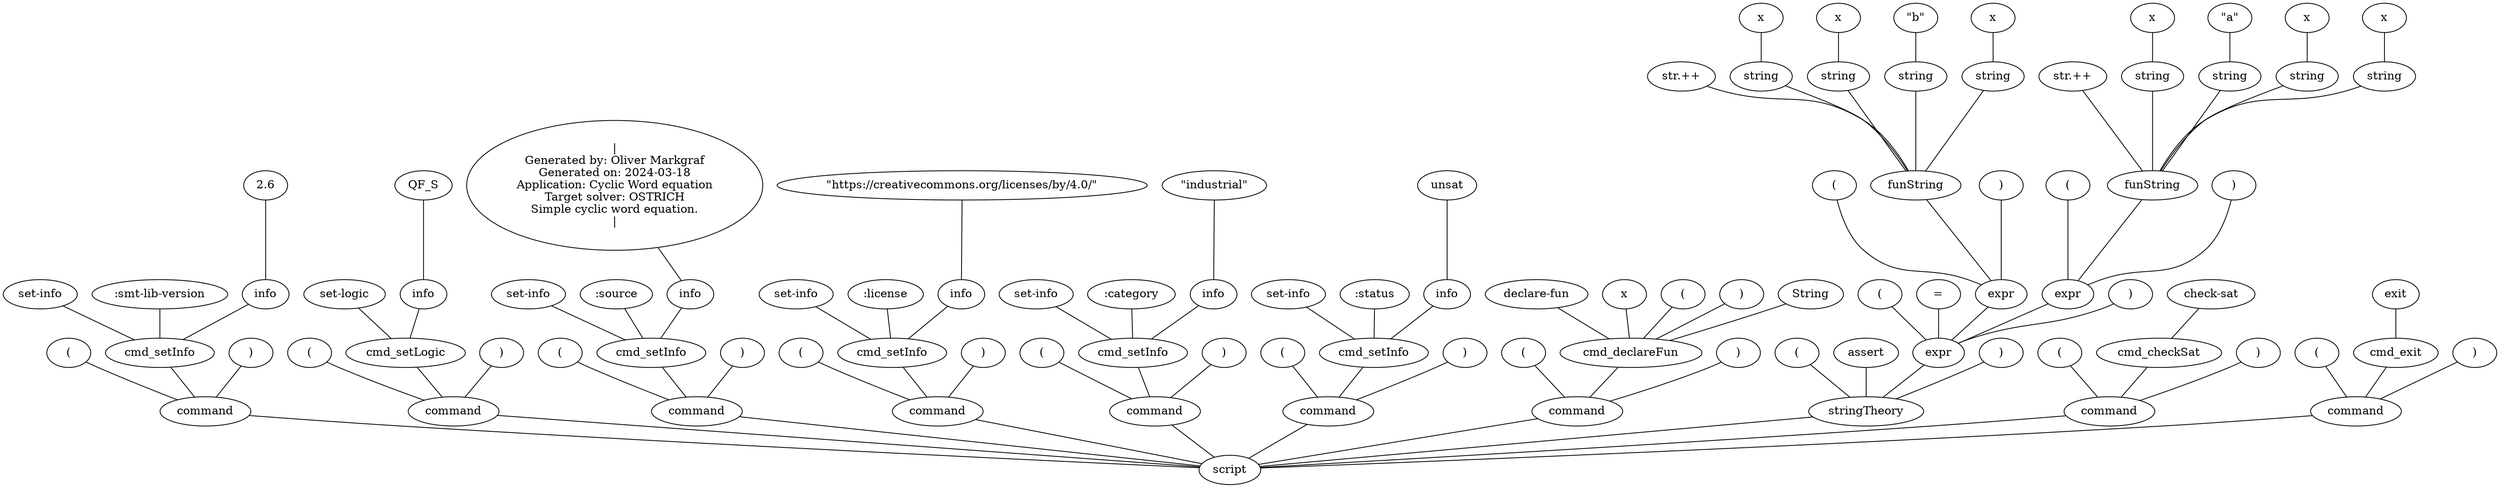 graph {
	n0[label="script"];
	n1 -- n0;
	n1 [label="command"];
	n2 -- n1;
	n2 [label="("];
	n3 -- n1;
	n3 [label="cmd_setInfo"];
	n4 -- n3;
	n4 [label="set-info"];
	n5 -- n3;
	n5 [label="\:smt-lib-version"];
	n6 -- n3;
	n6 [label="info"];
	n7 -- n6;
	n7 [label="2.6"];
	n8 -- n1;
	n8 [label=")"];
	n9 -- n0;
	n9 [label="command"];
	n10 -- n9;
	n10 [label="("];
	n11 -- n9;
	n11 [label="cmd_setLogic"];
	n12 -- n11;
	n12 [label="set-logic"];
	n13 -- n11;
	n13 [label="info"];
	n14 -- n13;
	n14 [label="QF_S"];
	n15 -- n9;
	n15 [label=")"];
	n16 -- n0;
	n16 [label="command"];
	n17 -- n16;
	n17 [label="("];
	n18 -- n16;
	n18 [label="cmd_setInfo"];
	n19 -- n18;
	n19 [label="set-info"];
	n20 -- n18;
	n20 [label="\:source"];
	n21 -- n18;
	n21 [label="info"];
	n22 -- n21;
	n22 [label="|
Generated by\: Oliver Markgraf
Generated on\: 2024-03-18
Application\: Cyclic Word equation
Target solver\: OSTRICH
Simple cyclic word equation.
|"];
	n23 -- n16;
	n23 [label=")"];
	n24 -- n0;
	n24 [label="command"];
	n25 -- n24;
	n25 [label="("];
	n26 -- n24;
	n26 [label="cmd_setInfo"];
	n27 -- n26;
	n27 [label="set-info"];
	n28 -- n26;
	n28 [label="\:license"];
	n29 -- n26;
	n29 [label="info"];
	n30 -- n29;
	n30 [label="\"https\://creativecommons.org/licenses/by/4.0/\""];
	n31 -- n24;
	n31 [label=")"];
	n32 -- n0;
	n32 [label="command"];
	n33 -- n32;
	n33 [label="("];
	n34 -- n32;
	n34 [label="cmd_setInfo"];
	n35 -- n34;
	n35 [label="set-info"];
	n36 -- n34;
	n36 [label="\:category"];
	n37 -- n34;
	n37 [label="info"];
	n38 -- n37;
	n38 [label="\"industrial\""];
	n39 -- n32;
	n39 [label=")"];
	n40 -- n0;
	n40 [label="command"];
	n41 -- n40;
	n41 [label="("];
	n42 -- n40;
	n42 [label="cmd_setInfo"];
	n43 -- n42;
	n43 [label="set-info"];
	n44 -- n42;
	n44 [label="\:status"];
	n45 -- n42;
	n45 [label="info"];
	n46 -- n45;
	n46 [label="unsat"];
	n47 -- n40;
	n47 [label=")"];
	n48 -- n0;
	n48 [label="command"];
	n49 -- n48;
	n49 [label="("];
	n50 -- n48;
	n50 [label="cmd_declareFun"];
	n51 -- n50;
	n51 [label="declare-fun"];
	n52 -- n50;
	n52 [label="x"];
	n53 -- n50;
	n53 [label="("];
	n54 -- n50;
	n54 [label=")"];
	n55 -- n50;
	n55 [label="String"];
	n56 -- n48;
	n56 [label=")"];
	n57 -- n0;
	n57 [label="stringTheory"];
	n58 -- n57;
	n58 [label="("];
	n59 -- n57;
	n59 [label="assert"];
	n60 -- n57;
	n60 [label="expr"];
	n61 -- n60;
	n61 [label="("];
	n62 -- n60;
	n62 [label="="];
	n63 -- n60;
	n63 [label="expr"];
	n64 -- n63;
	n64 [label="("];
	n65 -- n63;
	n65 [label="funString"];
	n66 -- n65;
	n66 [label="str.++"];
	n67 -- n65;
	n67 [label="string"];
	n68 -- n67;
	n68 [label="x"];
	n69 -- n65;
	n69 [label="string"];
	n70 -- n69;
	n70 [label="x"];
	n71 -- n65;
	n71 [label="string"];
	n72 -- n71;
	n72 [label="\"b\""];
	n73 -- n65;
	n73 [label="string"];
	n74 -- n73;
	n74 [label="x"];
	n75 -- n63;
	n75 [label=")"];
	n76 -- n60;
	n76 [label="expr"];
	n77 -- n76;
	n77 [label="("];
	n78 -- n76;
	n78 [label="funString"];
	n79 -- n78;
	n79 [label="str.++"];
	n80 -- n78;
	n80 [label="string"];
	n81 -- n80;
	n81 [label="x"];
	n82 -- n78;
	n82 [label="string"];
	n83 -- n82;
	n83 [label="\"a\""];
	n84 -- n78;
	n84 [label="string"];
	n85 -- n84;
	n85 [label="x"];
	n86 -- n78;
	n86 [label="string"];
	n87 -- n86;
	n87 [label="x"];
	n88 -- n76;
	n88 [label=")"];
	n89 -- n60;
	n89 [label=")"];
	n90 -- n57;
	n90 [label=")"];
	n91 -- n0;
	n91 [label="command"];
	n92 -- n91;
	n92 [label="("];
	n93 -- n91;
	n93 [label="cmd_checkSat"];
	n94 -- n93;
	n94 [label="check-sat"];
	n95 -- n91;
	n95 [label=")"];
	n96 -- n0;
	n96 [label="command"];
	n97 -- n96;
	n97 [label="("];
	n98 -- n96;
	n98 [label="cmd_exit"];
	n99 -- n98;
	n99 [label="exit"];
	n100 -- n96;
	n100 [label=")"];
}
